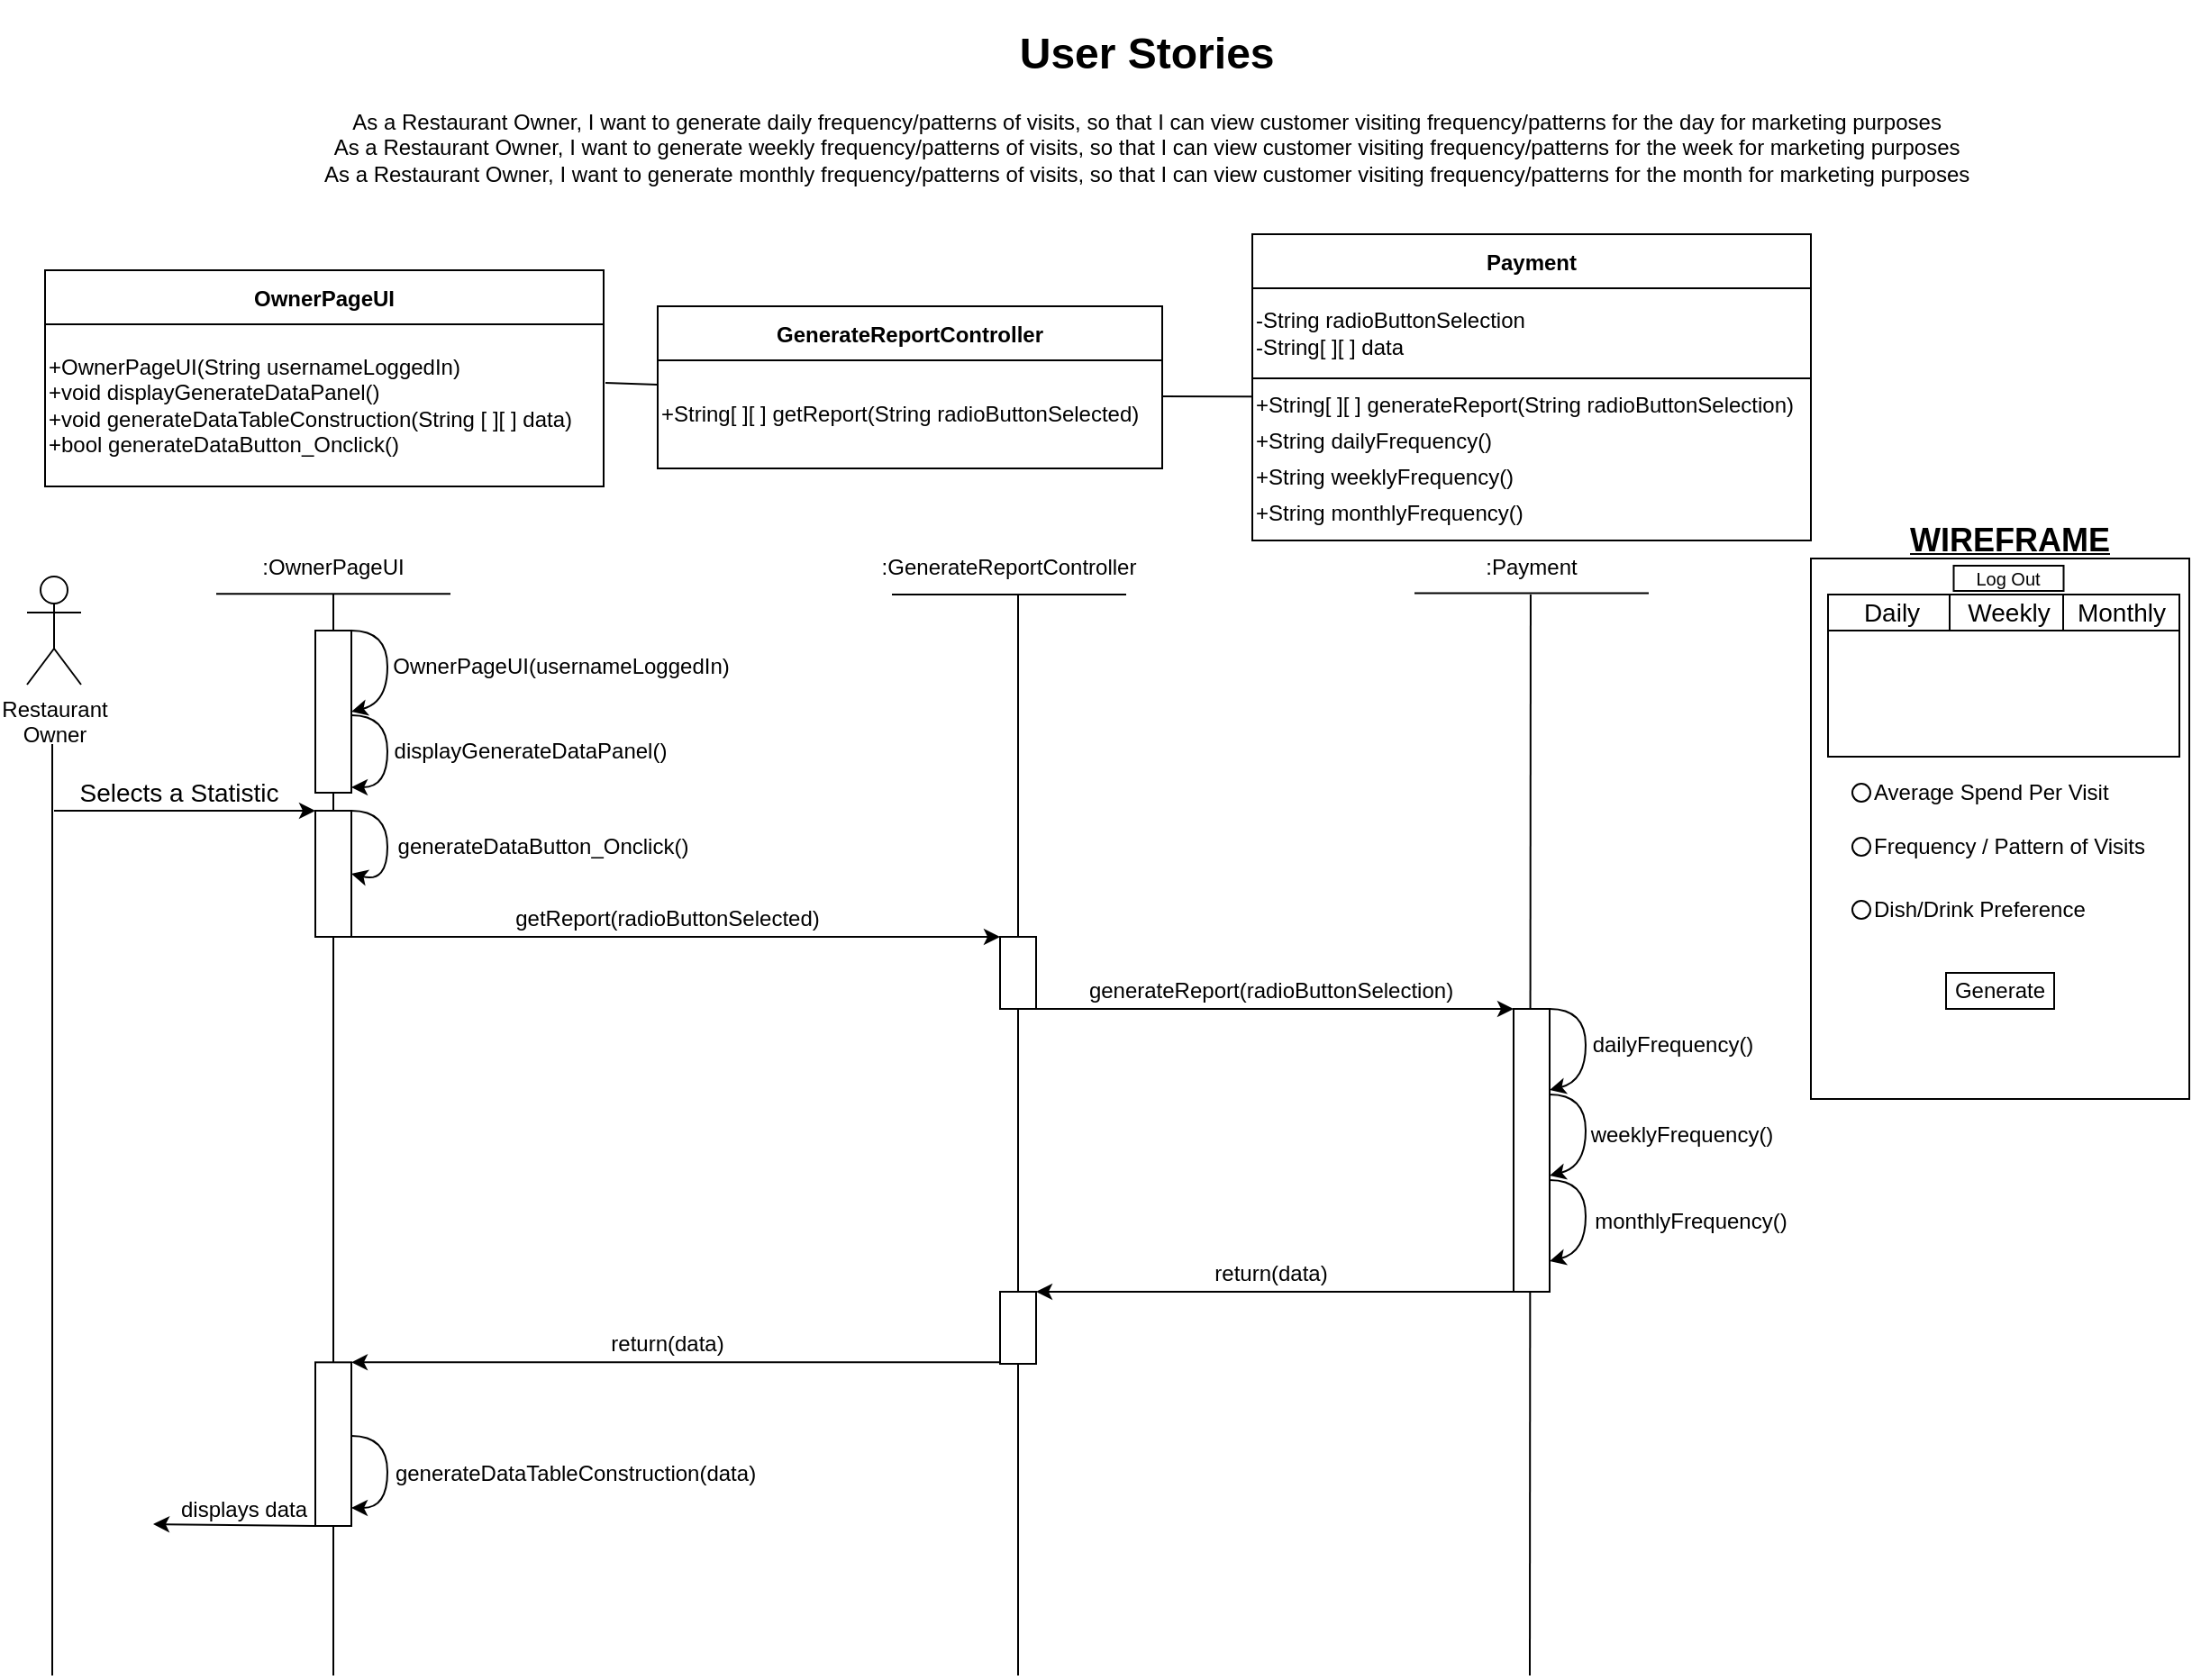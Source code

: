 <mxfile version="17.4.2" type="device"><diagram id="PwLxl22AUJvXUvIUC0Pp" name="Page-1"><mxGraphModel dx="1360" dy="1755" grid="1" gridSize="10" guides="1" tooltips="1" connect="1" arrows="1" fold="1" page="1" pageScale="1" pageWidth="1100" pageHeight="850" math="0" shadow="0"><root><mxCell id="0"/><mxCell id="1" parent="0"/><mxCell id="5G-iTMUmoQ5LyaVrk1en-2" value="OwnerPageUI" style="swimlane;startSize=30;" vertex="1" parent="1"><mxGeometry x="40" y="60" width="310" height="120" as="geometry"/></mxCell><mxCell id="5G-iTMUmoQ5LyaVrk1en-3" value="+OwnerPageUI(String usernameLoggedIn)&lt;br&gt;+void displayGenerateDataPanel()&lt;br&gt;+void generateDataTableConstruction(String [ ][ ] data)&lt;br&gt;+bool generateDataButton_Onclick()&lt;span&gt;&lt;br&gt;&lt;/span&gt;" style="whiteSpace=wrap;html=1;align=left;" vertex="1" parent="5G-iTMUmoQ5LyaVrk1en-2"><mxGeometry y="30" width="310" height="90" as="geometry"/></mxCell><mxCell id="5G-iTMUmoQ5LyaVrk1en-4" value="GenerateReportController" style="swimlane;startSize=30;" vertex="1" parent="1"><mxGeometry x="380" y="80" width="280" height="90" as="geometry"/></mxCell><mxCell id="5G-iTMUmoQ5LyaVrk1en-5" value="+String[ ][ ] getReport(String&amp;nbsp;&lt;span style=&quot;text-align: center&quot;&gt;radioButtonSelected)&lt;/span&gt;" style="whiteSpace=wrap;html=1;align=left;" vertex="1" parent="5G-iTMUmoQ5LyaVrk1en-4"><mxGeometry y="30" width="280" height="60" as="geometry"/></mxCell><mxCell id="5G-iTMUmoQ5LyaVrk1en-6" value="Payment" style="swimlane;startSize=30;" vertex="1" parent="1"><mxGeometry x="710" y="40" width="310" height="170" as="geometry"/></mxCell><mxCell id="5G-iTMUmoQ5LyaVrk1en-12" value="&lt;div&gt;&lt;span style=&quot;font-family: &amp;#34;helvetica&amp;#34;&quot;&gt;+String[ ][ ] generateReport(String radioButtonSelection)&lt;/span&gt;&lt;/div&gt;" style="text;html=1;strokeColor=none;fillColor=none;align=left;verticalAlign=middle;whiteSpace=wrap;rounded=0;" vertex="1" parent="5G-iTMUmoQ5LyaVrk1en-6"><mxGeometry y="80" width="310" height="30" as="geometry"/></mxCell><mxCell id="5G-iTMUmoQ5LyaVrk1en-7" value="-String radioButtonSelection&lt;br&gt;-String[ ][ ] data" style="whiteSpace=wrap;html=1;align=left;" vertex="1" parent="5G-iTMUmoQ5LyaVrk1en-6"><mxGeometry y="30" width="310" height="50" as="geometry"/></mxCell><mxCell id="5G-iTMUmoQ5LyaVrk1en-13" value="+String dailyFrequency()" style="text;html=1;strokeColor=none;fillColor=none;align=left;verticalAlign=middle;whiteSpace=wrap;rounded=0;" vertex="1" parent="5G-iTMUmoQ5LyaVrk1en-6"><mxGeometry y="100" width="270" height="30" as="geometry"/></mxCell><mxCell id="5G-iTMUmoQ5LyaVrk1en-14" value="+String weeklyFrequency()" style="text;html=1;strokeColor=none;fillColor=none;align=left;verticalAlign=middle;whiteSpace=wrap;rounded=0;" vertex="1" parent="5G-iTMUmoQ5LyaVrk1en-6"><mxGeometry y="120" width="270" height="30" as="geometry"/></mxCell><mxCell id="5G-iTMUmoQ5LyaVrk1en-15" value="+String monthlyFrequency()" style="text;html=1;strokeColor=none;fillColor=none;align=left;verticalAlign=middle;whiteSpace=wrap;rounded=0;" vertex="1" parent="5G-iTMUmoQ5LyaVrk1en-6"><mxGeometry y="140" width="270" height="30" as="geometry"/></mxCell><mxCell id="5G-iTMUmoQ5LyaVrk1en-10" value="" style="endArrow=none;html=1;rounded=0;exitX=1;exitY=0.25;exitDx=0;exitDy=0;entryX=-0.004;entryY=0.304;entryDx=0;entryDy=0;entryPerimeter=0;" edge="1" parent="1"><mxGeometry width="50" height="50" relative="1" as="geometry"><mxPoint x="351" y="122.5" as="sourcePoint"/><mxPoint x="379.88" y="123.44" as="targetPoint"/></mxGeometry></mxCell><mxCell id="5G-iTMUmoQ5LyaVrk1en-11" value="" style="endArrow=none;html=1;rounded=0;exitX=-0.001;exitY=0.187;exitDx=0;exitDy=0;exitPerimeter=0;" edge="1" parent="1"><mxGeometry width="50" height="50" relative="1" as="geometry"><mxPoint x="709.73" y="130.147" as="sourcePoint"/><mxPoint x="660" y="130" as="targetPoint"/></mxGeometry></mxCell><mxCell id="5G-iTMUmoQ5LyaVrk1en-16" value="Restaurant&lt;br&gt;Owner" style="shape=umlActor;verticalLabelPosition=bottom;verticalAlign=top;html=1;outlineConnect=0;" vertex="1" parent="1"><mxGeometry x="30" y="230" width="30" height="60" as="geometry"/></mxCell><mxCell id="5G-iTMUmoQ5LyaVrk1en-17" value="&lt;span style=&quot;font-weight: normal&quot;&gt;:OwnerPageUI&lt;/span&gt;" style="text;html=1;strokeColor=none;fillColor=none;align=center;verticalAlign=middle;whiteSpace=wrap;rounded=0;fontStyle=1" vertex="1" parent="1"><mxGeometry x="170" y="210" width="60" height="30" as="geometry"/></mxCell><mxCell id="5G-iTMUmoQ5LyaVrk1en-18" value="&lt;span style=&quot;font-weight: normal&quot;&gt;:&lt;span&gt;GenerateReportController&lt;/span&gt;&lt;/span&gt;" style="text;html=1;strokeColor=none;fillColor=none;align=center;verticalAlign=middle;whiteSpace=wrap;rounded=0;fontStyle=1" vertex="1" parent="1"><mxGeometry x="545" y="210" width="60" height="30" as="geometry"/></mxCell><mxCell id="5G-iTMUmoQ5LyaVrk1en-19" value=":Payment" style="text;html=1;strokeColor=none;fillColor=none;align=center;verticalAlign=middle;whiteSpace=wrap;rounded=0;" vertex="1" parent="1"><mxGeometry x="835" y="210" width="60" height="30" as="geometry"/></mxCell><mxCell id="5G-iTMUmoQ5LyaVrk1en-20" value="" style="endArrow=none;html=1;rounded=0;" edge="1" parent="1"><mxGeometry width="50" height="50" relative="1" as="geometry"><mxPoint x="135" y="239.57" as="sourcePoint"/><mxPoint x="265" y="239.57" as="targetPoint"/></mxGeometry></mxCell><mxCell id="5G-iTMUmoQ5LyaVrk1en-21" value="" style="endArrow=none;html=1;rounded=0;" edge="1" parent="1"><mxGeometry width="50" height="50" relative="1" as="geometry"><mxPoint x="510" y="240" as="sourcePoint"/><mxPoint x="640" y="240" as="targetPoint"/></mxGeometry></mxCell><mxCell id="5G-iTMUmoQ5LyaVrk1en-22" value="" style="endArrow=none;html=1;rounded=0;" edge="1" parent="1"><mxGeometry width="50" height="50" relative="1" as="geometry"><mxPoint x="800" y="239.26" as="sourcePoint"/><mxPoint x="930" y="239.26" as="targetPoint"/></mxGeometry></mxCell><mxCell id="5G-iTMUmoQ5LyaVrk1en-23" value="" style="endArrow=none;html=1;rounded=0;" edge="1" parent="1"><mxGeometry width="50" height="50" relative="1" as="geometry"><mxPoint x="200" y="840" as="sourcePoint"/><mxPoint x="200" y="240" as="targetPoint"/></mxGeometry></mxCell><mxCell id="5G-iTMUmoQ5LyaVrk1en-24" value="" style="endArrow=none;html=1;rounded=0;" edge="1" parent="1"><mxGeometry width="50" height="50" relative="1" as="geometry"><mxPoint x="864" y="840" as="sourcePoint"/><mxPoint x="864.47" y="240" as="targetPoint"/></mxGeometry></mxCell><mxCell id="5G-iTMUmoQ5LyaVrk1en-25" value="" style="rounded=0;whiteSpace=wrap;html=1;" vertex="1" parent="1"><mxGeometry x="190" y="260" width="20" height="90" as="geometry"/></mxCell><mxCell id="5G-iTMUmoQ5LyaVrk1en-26" value="" style="curved=1;endArrow=classic;html=1;rounded=0;exitX=1;exitY=0;exitDx=0;exitDy=0;entryX=1;entryY=0.5;entryDx=0;entryDy=0;" edge="1" parent="1" source="5G-iTMUmoQ5LyaVrk1en-25" target="5G-iTMUmoQ5LyaVrk1en-25"><mxGeometry width="50" height="50" relative="1" as="geometry"><mxPoint x="300" y="360" as="sourcePoint"/><mxPoint x="350" y="310" as="targetPoint"/><Array as="points"><mxPoint x="230" y="260"/><mxPoint x="230" y="300"/></Array></mxGeometry></mxCell><mxCell id="5G-iTMUmoQ5LyaVrk1en-27" value="OwnerPageUI(usernameLoggedIn)" style="text;html=1;align=center;verticalAlign=middle;resizable=0;points=[];autosize=1;strokeColor=none;fillColor=none;" vertex="1" parent="1"><mxGeometry x="226" y="270" width="200" height="20" as="geometry"/></mxCell><mxCell id="5G-iTMUmoQ5LyaVrk1en-28" value="" style="endArrow=none;html=1;rounded=0;startArrow=none;" edge="1" parent="1"><mxGeometry width="50" height="50" relative="1" as="geometry"><mxPoint x="580" y="450" as="sourcePoint"/><mxPoint x="580" y="240" as="targetPoint"/></mxGeometry></mxCell><mxCell id="5G-iTMUmoQ5LyaVrk1en-29" value="" style="endArrow=none;html=1;rounded=0;" edge="1" parent="1"><mxGeometry width="50" height="50" relative="1" as="geometry"><mxPoint x="580" y="840" as="sourcePoint"/><mxPoint x="580" y="439.43" as="targetPoint"/></mxGeometry></mxCell><mxCell id="5G-iTMUmoQ5LyaVrk1en-30" value="" style="endArrow=classic;html=1;rounded=0;exitX=1;exitY=1;exitDx=0;exitDy=0;entryX=0;entryY=0;entryDx=0;entryDy=0;" edge="1" parent="1"><mxGeometry width="50" height="50" relative="1" as="geometry"><mxPoint x="590" y="470" as="sourcePoint"/><mxPoint x="855" y="470" as="targetPoint"/></mxGeometry></mxCell><mxCell id="5G-iTMUmoQ5LyaVrk1en-31" value="&lt;div style=&quot;text-align: left&quot;&gt;&lt;span&gt;generateReport(radioButtonSelection)&lt;/span&gt;&lt;/div&gt;" style="text;html=1;align=center;verticalAlign=middle;resizable=0;points=[];autosize=1;strokeColor=none;fillColor=none;" vertex="1" parent="1"><mxGeometry x="610" y="450" width="220" height="20" as="geometry"/></mxCell><mxCell id="5G-iTMUmoQ5LyaVrk1en-32" value="" style="rounded=0;whiteSpace=wrap;html=1;" vertex="1" parent="1"><mxGeometry x="855" y="470" width="20" height="157" as="geometry"/></mxCell><mxCell id="5G-iTMUmoQ5LyaVrk1en-33" value="" style="rounded=0;whiteSpace=wrap;html=1;" vertex="1" parent="1"><mxGeometry x="190" y="360" width="20" height="70" as="geometry"/></mxCell><mxCell id="5G-iTMUmoQ5LyaVrk1en-34" value="" style="curved=1;endArrow=classic;html=1;rounded=0;exitX=1;exitY=0;exitDx=0;exitDy=0;entryX=1;entryY=0.5;entryDx=0;entryDy=0;" edge="1" parent="1" source="5G-iTMUmoQ5LyaVrk1en-33" target="5G-iTMUmoQ5LyaVrk1en-33"><mxGeometry width="50" height="50" relative="1" as="geometry"><mxPoint x="300" y="460" as="sourcePoint"/><mxPoint x="350" y="410" as="targetPoint"/><Array as="points"><mxPoint x="230" y="360"/><mxPoint x="230" y="400"/></Array></mxGeometry></mxCell><mxCell id="5G-iTMUmoQ5LyaVrk1en-35" value="generateDataButton_Onclick()" style="text;html=1;align=center;verticalAlign=middle;resizable=0;points=[];autosize=1;strokeColor=none;fillColor=none;" vertex="1" parent="1"><mxGeometry x="226" y="370" width="180" height="20" as="geometry"/></mxCell><mxCell id="5G-iTMUmoQ5LyaVrk1en-36" value="" style="rounded=0;whiteSpace=wrap;html=1;" vertex="1" parent="1"><mxGeometry x="570" y="430" width="20" height="40" as="geometry"/></mxCell><mxCell id="5G-iTMUmoQ5LyaVrk1en-37" value="" style="rounded=0;whiteSpace=wrap;html=1;" vertex="1" parent="1"><mxGeometry x="570" y="627" width="20" height="40" as="geometry"/></mxCell><mxCell id="5G-iTMUmoQ5LyaVrk1en-38" value="" style="endArrow=classic;html=1;rounded=0;exitX=0;exitY=1;exitDx=0;exitDy=0;entryX=1;entryY=0;entryDx=0;entryDy=0;" edge="1" parent="1" target="5G-iTMUmoQ5LyaVrk1en-37"><mxGeometry width="50" height="50" relative="1" as="geometry"><mxPoint x="855" y="627" as="sourcePoint"/><mxPoint x="960" y="617" as="targetPoint"/></mxGeometry></mxCell><mxCell id="5G-iTMUmoQ5LyaVrk1en-39" value="&lt;div style=&quot;text-align: left&quot;&gt;&lt;span&gt;return(data)&lt;/span&gt;&lt;/div&gt;" style="text;html=1;align=center;verticalAlign=middle;resizable=0;points=[];autosize=1;strokeColor=none;fillColor=none;fontStyle=0" vertex="1" parent="1"><mxGeometry x="680" y="607" width="80" height="20" as="geometry"/></mxCell><mxCell id="5G-iTMUmoQ5LyaVrk1en-40" value="" style="endArrow=classic;html=1;rounded=0;exitX=0;exitY=1;exitDx=0;exitDy=0;entryX=1;entryY=0;entryDx=0;entryDy=0;" edge="1" parent="1"><mxGeometry width="50" height="50" relative="1" as="geometry"><mxPoint x="570" y="666.17" as="sourcePoint"/><mxPoint x="210" y="666.17" as="targetPoint"/></mxGeometry></mxCell><mxCell id="5G-iTMUmoQ5LyaVrk1en-41" value="" style="rounded=0;whiteSpace=wrap;html=1;" vertex="1" parent="1"><mxGeometry x="190" y="666.17" width="20" height="90.83" as="geometry"/></mxCell><mxCell id="5G-iTMUmoQ5LyaVrk1en-42" value="" style="curved=1;endArrow=classic;html=1;rounded=0;exitX=1;exitY=0;exitDx=0;exitDy=0;entryX=1;entryY=1;entryDx=0;entryDy=0;" edge="1" parent="1"><mxGeometry width="50" height="50" relative="1" as="geometry"><mxPoint x="210" y="707" as="sourcePoint"/><mxPoint x="210" y="747" as="targetPoint"/><Array as="points"><mxPoint x="230" y="707"/><mxPoint x="230" y="747"/></Array></mxGeometry></mxCell><mxCell id="5G-iTMUmoQ5LyaVrk1en-43" value="&lt;span style=&quot;text-align: left&quot;&gt;generateDataTableConstruction(data)&lt;/span&gt;" style="text;html=1;align=center;verticalAlign=middle;resizable=0;points=[];autosize=1;strokeColor=none;fillColor=none;" vertex="1" parent="1"><mxGeometry x="224" y="718" width="220" height="20" as="geometry"/></mxCell><mxCell id="5G-iTMUmoQ5LyaVrk1en-44" value="&lt;div style=&quot;text-align: left&quot;&gt;&lt;span&gt;return(&lt;/span&gt;data&lt;span&gt;)&lt;/span&gt;&lt;/div&gt;" style="text;html=1;align=center;verticalAlign=middle;resizable=0;points=[];autosize=1;strokeColor=none;fillColor=none;fontStyle=0" vertex="1" parent="1"><mxGeometry x="345" y="646.17" width="80" height="20" as="geometry"/></mxCell><mxCell id="5G-iTMUmoQ5LyaVrk1en-45" value="" style="endArrow=classic;html=1;rounded=0;exitX=1;exitY=1;exitDx=0;exitDy=0;" edge="1" parent="1"><mxGeometry width="50" height="50" relative="1" as="geometry"><mxPoint x="200" y="430" as="sourcePoint"/><mxPoint x="570" y="430" as="targetPoint"/></mxGeometry></mxCell><mxCell id="5G-iTMUmoQ5LyaVrk1en-46" value="getReport(radioButtonSelected)" style="text;html=1;align=center;verticalAlign=middle;resizable=0;points=[];autosize=1;strokeColor=none;fillColor=none;" vertex="1" parent="1"><mxGeometry x="295" y="410" width="180" height="20" as="geometry"/></mxCell><mxCell id="5G-iTMUmoQ5LyaVrk1en-47" value="" style="endArrow=classic;html=1;rounded=0;fontSize=14;" edge="1" parent="1"><mxGeometry width="50" height="50" relative="1" as="geometry"><mxPoint x="45" y="360" as="sourcePoint"/><mxPoint x="190" y="360" as="targetPoint"/></mxGeometry></mxCell><mxCell id="5G-iTMUmoQ5LyaVrk1en-48" value="" style="endArrow=none;html=1;rounded=0;fontSize=14;" edge="1" parent="1"><mxGeometry width="50" height="50" relative="1" as="geometry"><mxPoint x="44" y="840" as="sourcePoint"/><mxPoint x="44.0" y="323.0" as="targetPoint"/></mxGeometry></mxCell><mxCell id="5G-iTMUmoQ5LyaVrk1en-49" value="Selects a Statistic" style="text;html=1;align=center;verticalAlign=middle;resizable=0;points=[];autosize=1;strokeColor=none;fillColor=none;fontSize=14;" vertex="1" parent="1"><mxGeometry x="49" y="340" width="130" height="20" as="geometry"/></mxCell><mxCell id="5G-iTMUmoQ5LyaVrk1en-50" value="" style="curved=1;endArrow=classic;html=1;rounded=0;exitX=1;exitY=0;exitDx=0;exitDy=0;entryX=1;entryY=1;entryDx=0;entryDy=0;" edge="1" parent="1"><mxGeometry width="50" height="50" relative="1" as="geometry"><mxPoint x="210" y="307" as="sourcePoint"/><mxPoint x="210" y="347" as="targetPoint"/><Array as="points"><mxPoint x="230" y="307"/><mxPoint x="230" y="347"/></Array></mxGeometry></mxCell><mxCell id="5G-iTMUmoQ5LyaVrk1en-51" value="displayGenerateDataPanel()" style="text;html=1;align=center;verticalAlign=middle;resizable=0;points=[];autosize=1;strokeColor=none;fillColor=none;" vertex="1" parent="1"><mxGeometry x="224" y="317" width="170" height="20" as="geometry"/></mxCell><mxCell id="5G-iTMUmoQ5LyaVrk1en-52" value="" style="curved=1;endArrow=classic;html=1;rounded=0;exitX=1;exitY=0;exitDx=0;exitDy=0;entryX=1;entryY=0.5;entryDx=0;entryDy=0;" edge="1" parent="1"><mxGeometry width="50" height="50" relative="1" as="geometry"><mxPoint x="875" y="470" as="sourcePoint"/><mxPoint x="875" y="515" as="targetPoint"/><Array as="points"><mxPoint x="895" y="470"/><mxPoint x="895" y="510"/></Array></mxGeometry></mxCell><mxCell id="5G-iTMUmoQ5LyaVrk1en-53" value="dailyFrequency()" style="text;html=1;align=center;verticalAlign=middle;resizable=0;points=[];autosize=1;strokeColor=none;fillColor=none;" vertex="1" parent="1"><mxGeometry x="893" y="480" width="100" height="20" as="geometry"/></mxCell><mxCell id="5G-iTMUmoQ5LyaVrk1en-54" value="" style="curved=1;endArrow=classic;html=1;rounded=0;exitX=1;exitY=0;exitDx=0;exitDy=0;entryX=1;entryY=0.5;entryDx=0;entryDy=0;" edge="1" parent="1"><mxGeometry width="50" height="50" relative="1" as="geometry"><mxPoint x="875" y="517.5" as="sourcePoint"/><mxPoint x="875" y="562.5" as="targetPoint"/><Array as="points"><mxPoint x="895" y="517.5"/><mxPoint x="895" y="557.5"/></Array></mxGeometry></mxCell><mxCell id="5G-iTMUmoQ5LyaVrk1en-55" value="weeklyFrequency()" style="text;html=1;align=center;verticalAlign=middle;resizable=0;points=[];autosize=1;strokeColor=none;fillColor=none;" vertex="1" parent="1"><mxGeometry x="888" y="530" width="120" height="20" as="geometry"/></mxCell><mxCell id="5G-iTMUmoQ5LyaVrk1en-56" value="" style="curved=1;endArrow=classic;html=1;rounded=0;exitX=1;exitY=0;exitDx=0;exitDy=0;entryX=1;entryY=0.5;entryDx=0;entryDy=0;" edge="1" parent="1"><mxGeometry width="50" height="50" relative="1" as="geometry"><mxPoint x="875" y="565" as="sourcePoint"/><mxPoint x="875" y="610" as="targetPoint"/><Array as="points"><mxPoint x="895" y="565"/><mxPoint x="895" y="605"/></Array></mxGeometry></mxCell><mxCell id="5G-iTMUmoQ5LyaVrk1en-57" value="monthlyFrequency()" style="text;html=1;align=center;verticalAlign=middle;resizable=0;points=[];autosize=1;strokeColor=none;fillColor=none;" vertex="1" parent="1"><mxGeometry x="893" y="578" width="120" height="20" as="geometry"/></mxCell><mxCell id="5G-iTMUmoQ5LyaVrk1en-72" value="" style="rounded=0;whiteSpace=wrap;html=1;labelBackgroundColor=#FFFFFF;fillColor=#FFFFFF;" vertex="1" parent="1"><mxGeometry x="1020" y="220" width="210" height="300" as="geometry"/></mxCell><mxCell id="5G-iTMUmoQ5LyaVrk1en-73" value="&lt;font style=&quot;font-size: 10px&quot;&gt;Log Out&lt;/font&gt;" style="rounded=0;whiteSpace=wrap;html=1;labelBackgroundColor=none;fillColor=default;" vertex="1" parent="1"><mxGeometry x="1099.25" y="224" width="61" height="14" as="geometry"/></mxCell><mxCell id="5G-iTMUmoQ5LyaVrk1en-74" value="" style="ellipse;whiteSpace=wrap;html=1;aspect=fixed;labelBackgroundColor=#FFFFFF;fillColor=#FFFFFF;" vertex="1" parent="1"><mxGeometry x="1043" y="345" width="10" height="10" as="geometry"/></mxCell><mxCell id="5G-iTMUmoQ5LyaVrk1en-75" value="" style="ellipse;whiteSpace=wrap;html=1;aspect=fixed;labelBackgroundColor=#FFFFFF;fillColor=#FFFFFF;" vertex="1" parent="1"><mxGeometry x="1043" y="375" width="10" height="10" as="geometry"/></mxCell><mxCell id="5G-iTMUmoQ5LyaVrk1en-76" value="" style="ellipse;whiteSpace=wrap;html=1;aspect=fixed;labelBackgroundColor=#FFFFFF;fillColor=#FFFFFF;" vertex="1" parent="1"><mxGeometry x="1043" y="410" width="10" height="10" as="geometry"/></mxCell><mxCell id="5G-iTMUmoQ5LyaVrk1en-77" value="Average Spend Per Visit" style="text;html=1;align=left;verticalAlign=middle;resizable=0;points=[];autosize=1;strokeColor=none;fillColor=none;" vertex="1" parent="1"><mxGeometry x="1053" y="340" width="150" height="20" as="geometry"/></mxCell><mxCell id="5G-iTMUmoQ5LyaVrk1en-78" value="Frequency / Pattern of Visits" style="text;html=1;align=left;verticalAlign=middle;resizable=0;points=[];autosize=1;strokeColor=none;fillColor=none;" vertex="1" parent="1"><mxGeometry x="1053" y="370" width="170" height="20" as="geometry"/></mxCell><mxCell id="5G-iTMUmoQ5LyaVrk1en-79" value="Generate" style="rounded=0;whiteSpace=wrap;html=1;labelBackgroundColor=#FFFFFF;fillColor=#FFFFFF;" vertex="1" parent="1"><mxGeometry x="1095" y="450" width="60" height="20" as="geometry"/></mxCell><mxCell id="5G-iTMUmoQ5LyaVrk1en-80" value="&lt;b&gt;&lt;u&gt;&lt;font style=&quot;font-size: 18px&quot;&gt;WIREFRAME&lt;/font&gt;&lt;/u&gt;&lt;/b&gt;" style="text;html=1;align=center;verticalAlign=middle;resizable=0;points=[];autosize=1;strokeColor=none;fillColor=none;" vertex="1" parent="1"><mxGeometry x="1064.75" y="200" width="130" height="20" as="geometry"/></mxCell><mxCell id="5G-iTMUmoQ5LyaVrk1en-81" value="Dish/Drink Preference" style="text;html=1;align=left;verticalAlign=middle;resizable=0;points=[];autosize=1;strokeColor=none;fillColor=none;" vertex="1" parent="1"><mxGeometry x="1053" y="405" width="130" height="20" as="geometry"/></mxCell><mxCell id="5G-iTMUmoQ5LyaVrk1en-82" value="" style="rounded=0;whiteSpace=wrap;html=1;labelBackgroundColor=none;fontSize=13;fillColor=default;" vertex="1" parent="1"><mxGeometry x="1029.5" y="240" width="195" height="90" as="geometry"/></mxCell><mxCell id="5G-iTMUmoQ5LyaVrk1en-83" value="Daily" style="rounded=0;whiteSpace=wrap;html=1;shadow=0;sketch=0;fontSize=14;fillColor=default;" vertex="1" parent="1"><mxGeometry x="1029.5" y="240" width="69.5" height="20" as="geometry"/></mxCell><mxCell id="5G-iTMUmoQ5LyaVrk1en-84" value="Weekly" style="rounded=0;whiteSpace=wrap;html=1;shadow=0;sketch=0;fontSize=14;fillColor=default;" vertex="1" parent="1"><mxGeometry x="1097" y="240" width="65.5" height="20" as="geometry"/></mxCell><mxCell id="5G-iTMUmoQ5LyaVrk1en-85" value="Monthly" style="rounded=0;whiteSpace=wrap;html=1;shadow=0;sketch=0;fontSize=14;fillColor=default;" vertex="1" parent="1"><mxGeometry x="1160" y="240" width="64.5" height="20" as="geometry"/></mxCell><mxCell id="5G-iTMUmoQ5LyaVrk1en-87" value="&lt;h1 style=&quot;text-align: center&quot;&gt;User Stories&lt;/h1&gt;&lt;div style=&quot;text-align: center&quot;&gt;As a Restaurant Owner, I want to generate daily frequency/patterns of visits, so that I can view customer visiting frequency/patterns for the day for marketing purposes&lt;/div&gt;&lt;span&gt;&lt;div style=&quot;text-align: center&quot;&gt;&lt;span&gt;As a Restaurant Owner, I want to generate weekly frequency/patterns of visits, so that I can view customer visiting frequency/patterns for the week for marketing purposes&lt;/span&gt;&lt;/div&gt;&lt;/span&gt;&lt;div style=&quot;text-align: center&quot;&gt;As a Restaurant Owner, I want to generate monthly frequency/patterns of visits, so that I can view customer visiting frequency/patterns for the month for marketing purposes&lt;br&gt;&lt;/div&gt;" style="text;html=1;strokeColor=none;fillColor=none;spacing=5;spacingTop=-20;whiteSpace=wrap;overflow=hidden;rounded=0;" vertex="1" parent="1"><mxGeometry x="190" y="-80" width="950" height="120" as="geometry"/></mxCell><mxCell id="5G-iTMUmoQ5LyaVrk1en-88" value="" style="endArrow=classic;html=1;rounded=0;" edge="1" parent="1"><mxGeometry width="50" height="50" relative="1" as="geometry"><mxPoint x="190" y="757" as="sourcePoint"/><mxPoint x="100" y="756" as="targetPoint"/></mxGeometry></mxCell><mxCell id="5G-iTMUmoQ5LyaVrk1en-89" value="&lt;span style=&quot;text-align: left&quot;&gt;displays data&lt;/span&gt;" style="text;html=1;align=center;verticalAlign=middle;resizable=0;points=[];autosize=1;strokeColor=none;fillColor=none;" vertex="1" parent="1"><mxGeometry x="105" y="738" width="90" height="20" as="geometry"/></mxCell></root></mxGraphModel></diagram></mxfile>